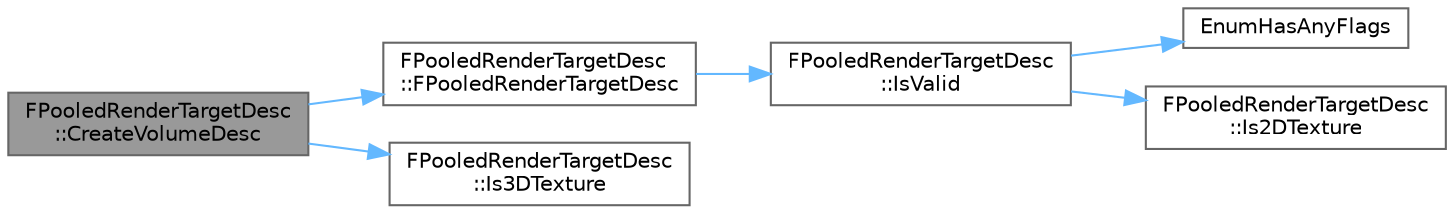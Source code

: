 digraph "FPooledRenderTargetDesc::CreateVolumeDesc"
{
 // INTERACTIVE_SVG=YES
 // LATEX_PDF_SIZE
  bgcolor="transparent";
  edge [fontname=Helvetica,fontsize=10,labelfontname=Helvetica,labelfontsize=10];
  node [fontname=Helvetica,fontsize=10,shape=box,height=0.2,width=0.4];
  rankdir="LR";
  Node1 [id="Node000001",label="FPooledRenderTargetDesc\l::CreateVolumeDesc",height=0.2,width=0.4,color="gray40", fillcolor="grey60", style="filled", fontcolor="black",tooltip="Factory function to create 3D texture description."];
  Node1 -> Node2 [id="edge1_Node000001_Node000002",color="steelblue1",style="solid",tooltip=" "];
  Node2 [id="Node000002",label="FPooledRenderTargetDesc\l::FPooledRenderTargetDesc",height=0.2,width=0.4,color="grey40", fillcolor="white", style="filled",URL="$df/dc6/structFPooledRenderTargetDesc.html#ad6e233ee21c3a3103d941ee92cf7f945",tooltip="Default constructor, use one of the factory functions below to make a valid description."];
  Node2 -> Node3 [id="edge2_Node000002_Node000003",color="steelblue1",style="solid",tooltip=" "];
  Node3 [id="Node000003",label="FPooledRenderTargetDesc\l::IsValid",height=0.2,width=0.4,color="grey40", fillcolor="white", style="filled",URL="$df/dc6/structFPooledRenderTargetDesc.html#a10c2f4fafb449e658d5c560ff77eedbc",tooltip=" "];
  Node3 -> Node4 [id="edge3_Node000003_Node000004",color="steelblue1",style="solid",tooltip=" "];
  Node4 [id="Node000004",label="EnumHasAnyFlags",height=0.2,width=0.4,color="grey40", fillcolor="white", style="filled",URL="$d8/de7/EnumClassFlags_8h.html#a584482cc5c314e3e8ea8d24c7adf9f6e",tooltip=" "];
  Node3 -> Node5 [id="edge4_Node000003_Node000005",color="steelblue1",style="solid",tooltip=" "];
  Node5 [id="Node000005",label="FPooledRenderTargetDesc\l::Is2DTexture",height=0.2,width=0.4,color="grey40", fillcolor="white", style="filled",URL="$df/dc6/structFPooledRenderTargetDesc.html#ace5d79f6421ab8ae527c80d66ceb5894",tooltip=" "];
  Node1 -> Node6 [id="edge5_Node000001_Node000006",color="steelblue1",style="solid",tooltip=" "];
  Node6 [id="Node000006",label="FPooledRenderTargetDesc\l::Is3DTexture",height=0.2,width=0.4,color="grey40", fillcolor="white", style="filled",URL="$df/dc6/structFPooledRenderTargetDesc.html#a05a0fbb020b99009cf60dd92b42fe9db",tooltip=" "];
}
